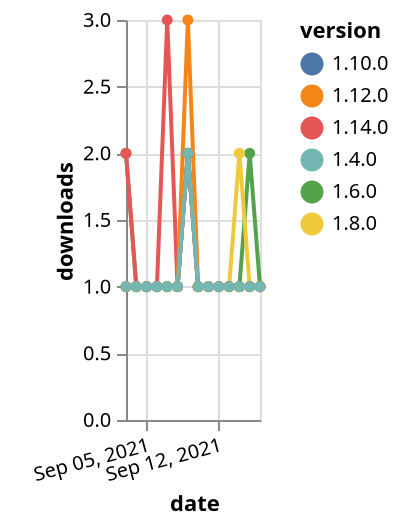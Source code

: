 {"$schema": "https://vega.github.io/schema/vega-lite/v5.json", "description": "A simple bar chart with embedded data.", "data": {"values": [{"date": "2021-09-03", "total": 216, "delta": 2, "version": "1.6.0"}, {"date": "2021-09-04", "total": 217, "delta": 1, "version": "1.6.0"}, {"date": "2021-09-05", "total": 218, "delta": 1, "version": "1.6.0"}, {"date": "2021-09-06", "total": 219, "delta": 1, "version": "1.6.0"}, {"date": "2021-09-07", "total": 220, "delta": 1, "version": "1.6.0"}, {"date": "2021-09-08", "total": 221, "delta": 1, "version": "1.6.0"}, {"date": "2021-09-09", "total": 223, "delta": 2, "version": "1.6.0"}, {"date": "2021-09-10", "total": 224, "delta": 1, "version": "1.6.0"}, {"date": "2021-09-11", "total": 225, "delta": 1, "version": "1.6.0"}, {"date": "2021-09-12", "total": 226, "delta": 1, "version": "1.6.0"}, {"date": "2021-09-13", "total": 227, "delta": 1, "version": "1.6.0"}, {"date": "2021-09-14", "total": 228, "delta": 1, "version": "1.6.0"}, {"date": "2021-09-15", "total": 230, "delta": 2, "version": "1.6.0"}, {"date": "2021-09-16", "total": 231, "delta": 1, "version": "1.6.0"}, {"date": "2021-09-03", "total": 228, "delta": 1, "version": "1.8.0"}, {"date": "2021-09-04", "total": 229, "delta": 1, "version": "1.8.0"}, {"date": "2021-09-05", "total": 230, "delta": 1, "version": "1.8.0"}, {"date": "2021-09-06", "total": 231, "delta": 1, "version": "1.8.0"}, {"date": "2021-09-07", "total": 232, "delta": 1, "version": "1.8.0"}, {"date": "2021-09-08", "total": 233, "delta": 1, "version": "1.8.0"}, {"date": "2021-09-09", "total": 235, "delta": 2, "version": "1.8.0"}, {"date": "2021-09-10", "total": 236, "delta": 1, "version": "1.8.0"}, {"date": "2021-09-11", "total": 237, "delta": 1, "version": "1.8.0"}, {"date": "2021-09-12", "total": 238, "delta": 1, "version": "1.8.0"}, {"date": "2021-09-13", "total": 239, "delta": 1, "version": "1.8.0"}, {"date": "2021-09-14", "total": 241, "delta": 2, "version": "1.8.0"}, {"date": "2021-09-15", "total": 242, "delta": 1, "version": "1.8.0"}, {"date": "2021-09-16", "total": 243, "delta": 1, "version": "1.8.0"}, {"date": "2021-09-03", "total": 190, "delta": 1, "version": "1.10.0"}, {"date": "2021-09-04", "total": 191, "delta": 1, "version": "1.10.0"}, {"date": "2021-09-05", "total": 192, "delta": 1, "version": "1.10.0"}, {"date": "2021-09-06", "total": 193, "delta": 1, "version": "1.10.0"}, {"date": "2021-09-07", "total": 194, "delta": 1, "version": "1.10.0"}, {"date": "2021-09-08", "total": 195, "delta": 1, "version": "1.10.0"}, {"date": "2021-09-09", "total": 197, "delta": 2, "version": "1.10.0"}, {"date": "2021-09-10", "total": 198, "delta": 1, "version": "1.10.0"}, {"date": "2021-09-11", "total": 199, "delta": 1, "version": "1.10.0"}, {"date": "2021-09-12", "total": 200, "delta": 1, "version": "1.10.0"}, {"date": "2021-09-13", "total": 201, "delta": 1, "version": "1.10.0"}, {"date": "2021-09-14", "total": 202, "delta": 1, "version": "1.10.0"}, {"date": "2021-09-15", "total": 203, "delta": 1, "version": "1.10.0"}, {"date": "2021-09-16", "total": 204, "delta": 1, "version": "1.10.0"}, {"date": "2021-09-03", "total": 135, "delta": 2, "version": "1.14.0"}, {"date": "2021-09-04", "total": 136, "delta": 1, "version": "1.14.0"}, {"date": "2021-09-05", "total": 137, "delta": 1, "version": "1.14.0"}, {"date": "2021-09-06", "total": 138, "delta": 1, "version": "1.14.0"}, {"date": "2021-09-07", "total": 141, "delta": 3, "version": "1.14.0"}, {"date": "2021-09-08", "total": 142, "delta": 1, "version": "1.14.0"}, {"date": "2021-09-09", "total": 144, "delta": 2, "version": "1.14.0"}, {"date": "2021-09-10", "total": 145, "delta": 1, "version": "1.14.0"}, {"date": "2021-09-11", "total": 146, "delta": 1, "version": "1.14.0"}, {"date": "2021-09-12", "total": 147, "delta": 1, "version": "1.14.0"}, {"date": "2021-09-13", "total": 148, "delta": 1, "version": "1.14.0"}, {"date": "2021-09-14", "total": 149, "delta": 1, "version": "1.14.0"}, {"date": "2021-09-15", "total": 150, "delta": 1, "version": "1.14.0"}, {"date": "2021-09-16", "total": 151, "delta": 1, "version": "1.14.0"}, {"date": "2021-09-03", "total": 215, "delta": 1, "version": "1.12.0"}, {"date": "2021-09-04", "total": 216, "delta": 1, "version": "1.12.0"}, {"date": "2021-09-05", "total": 217, "delta": 1, "version": "1.12.0"}, {"date": "2021-09-06", "total": 218, "delta": 1, "version": "1.12.0"}, {"date": "2021-09-07", "total": 219, "delta": 1, "version": "1.12.0"}, {"date": "2021-09-08", "total": 220, "delta": 1, "version": "1.12.0"}, {"date": "2021-09-09", "total": 223, "delta": 3, "version": "1.12.0"}, {"date": "2021-09-10", "total": 224, "delta": 1, "version": "1.12.0"}, {"date": "2021-09-11", "total": 225, "delta": 1, "version": "1.12.0"}, {"date": "2021-09-12", "total": 226, "delta": 1, "version": "1.12.0"}, {"date": "2021-09-13", "total": 227, "delta": 1, "version": "1.12.0"}, {"date": "2021-09-14", "total": 228, "delta": 1, "version": "1.12.0"}, {"date": "2021-09-15", "total": 229, "delta": 1, "version": "1.12.0"}, {"date": "2021-09-16", "total": 230, "delta": 1, "version": "1.12.0"}, {"date": "2021-09-03", "total": 272, "delta": 1, "version": "1.4.0"}, {"date": "2021-09-04", "total": 273, "delta": 1, "version": "1.4.0"}, {"date": "2021-09-05", "total": 274, "delta": 1, "version": "1.4.0"}, {"date": "2021-09-06", "total": 275, "delta": 1, "version": "1.4.0"}, {"date": "2021-09-07", "total": 276, "delta": 1, "version": "1.4.0"}, {"date": "2021-09-08", "total": 277, "delta": 1, "version": "1.4.0"}, {"date": "2021-09-09", "total": 279, "delta": 2, "version": "1.4.0"}, {"date": "2021-09-10", "total": 280, "delta": 1, "version": "1.4.0"}, {"date": "2021-09-11", "total": 281, "delta": 1, "version": "1.4.0"}, {"date": "2021-09-12", "total": 282, "delta": 1, "version": "1.4.0"}, {"date": "2021-09-13", "total": 283, "delta": 1, "version": "1.4.0"}, {"date": "2021-09-14", "total": 284, "delta": 1, "version": "1.4.0"}, {"date": "2021-09-15", "total": 285, "delta": 1, "version": "1.4.0"}, {"date": "2021-09-16", "total": 286, "delta": 1, "version": "1.4.0"}]}, "width": "container", "mark": {"type": "line", "point": {"filled": true}}, "encoding": {"x": {"field": "date", "type": "temporal", "timeUnit": "yearmonthdate", "title": "date", "axis": {"labelAngle": -15}}, "y": {"field": "delta", "type": "quantitative", "title": "downloads"}, "color": {"field": "version", "type": "nominal"}, "tooltip": {"field": "delta"}}}
